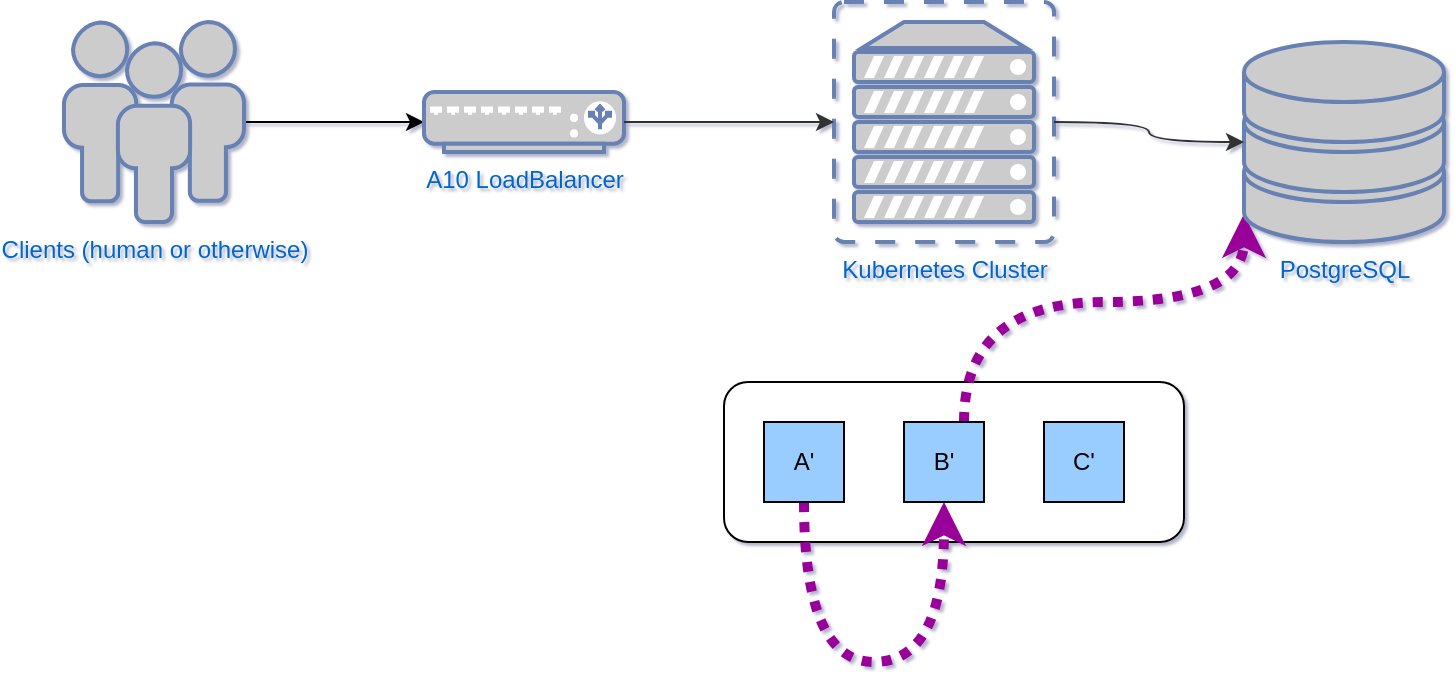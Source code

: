 <mxfile version="10.6.7" type="github"><diagram id="4JeICgyDTQAdmOD53Of8" name="Page-1"><mxGraphModel dx="1419" dy="969" grid="1" gridSize="10" guides="1" tooltips="1" connect="1" arrows="1" fold="1" page="1" pageScale="1" pageWidth="1100" pageHeight="850" math="0" shadow="1"><root><mxCell id="0"/><mxCell id="1" parent="0"/><mxCell id="j8Kb2eOcAkNgNtQ1C6Nc-17" style="edgeStyle=orthogonalEdgeStyle;curved=1;rounded=0;orthogonalLoop=1;jettySize=auto;html=1;exitX=1;exitY=0.5;exitDx=0;exitDy=0;exitPerimeter=0;entryX=0;entryY=0.5;entryDx=0;entryDy=0;entryPerimeter=0;" parent="1" source="XMhGtbpjUezIhQE0Jc4S-1" target="XMhGtbpjUezIhQE0Jc4S-4" edge="1"><mxGeometry relative="1" as="geometry"/></mxCell><mxCell id="XMhGtbpjUezIhQE0Jc4S-1" value="Clients (human or otherwise)" style="fontColor=#0066CC;verticalAlign=top;verticalLabelPosition=bottom;labelPosition=center;align=center;html=1;outlineConnect=0;fillColor=#CCCCCC;strokeColor=#6881B3;gradientColor=none;gradientDirection=north;strokeWidth=2;shape=mxgraph.networks.users;" parent="1" vertex="1"><mxGeometry x="90" y="280" width="90" height="100" as="geometry"/></mxCell><mxCell id="XMhGtbpjUezIhQE0Jc4S-4" value="A10 LoadBalancer" style="fontColor=#0066CC;verticalAlign=top;verticalLabelPosition=bottom;labelPosition=center;align=center;html=1;outlineConnect=0;fillColor=#CCCCCC;strokeColor=#6881B3;gradientColor=none;gradientDirection=north;strokeWidth=2;shape=mxgraph.networks.load_balancer;" parent="1" vertex="1"><mxGeometry x="270" y="315" width="100" height="30" as="geometry"/></mxCell><mxCell id="GcbXfp2duSHcIpgu96tg-1" value="&lt;div&gt;Kubernetes Cluster&lt;br&gt;&lt;/div&gt;" style="fontColor=#0066CC;verticalAlign=top;verticalLabelPosition=bottom;labelPosition=center;align=center;html=1;outlineConnect=0;fillColor=#CCCCCC;strokeColor=#6881B3;gradientColor=none;gradientDirection=north;strokeWidth=2;shape=mxgraph.networks.virtual_server;" parent="1" vertex="1"><mxGeometry x="475" y="270" width="110" height="120" as="geometry"/></mxCell><mxCell id="j8Kb2eOcAkNgNtQ1C6Nc-18" value="Traffic" style="" parent="0"/><mxCell id="GcbXfp2duSHcIpgu96tg-8" value="" style="rounded=1;whiteSpace=wrap;html=1;" parent="j8Kb2eOcAkNgNtQ1C6Nc-18" vertex="1"><mxGeometry x="420" y="460" width="230" height="80" as="geometry"/></mxCell><mxCell id="ElgUB-tGWWRG1LwNUn1j-3" style="edgeStyle=orthogonalEdgeStyle;curved=1;rounded=0;orthogonalLoop=1;jettySize=auto;html=1;exitX=0.5;exitY=1;exitDx=0;exitDy=0;entryX=0.5;entryY=1;entryDx=0;entryDy=0;strokeColor=#990099;strokeWidth=5;fillColor=#e1d5e7;dashed=1;dashPattern=1 1;" edge="1" parent="j8Kb2eOcAkNgNtQ1C6Nc-18" source="GcbXfp2duSHcIpgu96tg-9" target="GcbXfp2duSHcIpgu96tg-11"><mxGeometry relative="1" as="geometry"><Array as="points"><mxPoint x="460" y="600"/><mxPoint x="530" y="600"/></Array></mxGeometry></mxCell><mxCell id="GcbXfp2duSHcIpgu96tg-9" value="A'" style="whiteSpace=wrap;html=1;aspect=fixed;fillColor=#99CCFF;" parent="j8Kb2eOcAkNgNtQ1C6Nc-18" vertex="1"><mxGeometry x="440" y="480" width="40" height="40" as="geometry"/></mxCell><mxCell id="GcbXfp2duSHcIpgu96tg-10" value="C'" style="whiteSpace=wrap;html=1;aspect=fixed;fillColor=#99CCFF;" parent="j8Kb2eOcAkNgNtQ1C6Nc-18" vertex="1"><mxGeometry x="580" y="480" width="40" height="40" as="geometry"/></mxCell><mxCell id="ElgUB-tGWWRG1LwNUn1j-4" style="edgeStyle=orthogonalEdgeStyle;curved=1;rounded=0;orthogonalLoop=1;jettySize=auto;html=1;exitX=0.75;exitY=0;exitDx=0;exitDy=0;entryX=0;entryY=0.86;entryDx=0;entryDy=0;entryPerimeter=0;dashed=1;dashPattern=1 1;strokeColor=#990099;strokeWidth=5;fillColor=#e1d5e7;" edge="1" parent="j8Kb2eOcAkNgNtQ1C6Nc-18" source="GcbXfp2duSHcIpgu96tg-11" target="vK3_JltZR_AwvpHX9SfV-21"><mxGeometry relative="1" as="geometry"><Array as="points"><mxPoint x="540" y="420"/><mxPoint x="680" y="420"/></Array></mxGeometry></mxCell><mxCell id="GcbXfp2duSHcIpgu96tg-11" value="B'" style="whiteSpace=wrap;html=1;aspect=fixed;fillColor=#99CCFF;" parent="j8Kb2eOcAkNgNtQ1C6Nc-18" vertex="1"><mxGeometry x="510" y="480" width="40" height="40" as="geometry"/></mxCell><mxCell id="vK3_JltZR_AwvpHX9SfV-21" value="&lt;div&gt;PostgreSQL&lt;/div&gt;" style="fontColor=#0066CC;verticalAlign=top;verticalLabelPosition=bottom;labelPosition=center;align=center;html=1;outlineConnect=0;fillColor=#CCCCCC;strokeColor=#6881B3;gradientColor=none;gradientDirection=north;strokeWidth=2;shape=mxgraph.networks.storage;" parent="j8Kb2eOcAkNgNtQ1C6Nc-18" vertex="1"><mxGeometry x="680" y="290" width="100" height="100" as="geometry"/></mxCell><mxCell id="ElgUB-tGWWRG1LwNUn1j-1" style="edgeStyle=orthogonalEdgeStyle;curved=1;rounded=0;orthogonalLoop=1;jettySize=auto;html=1;exitX=1;exitY=0.5;exitDx=0;exitDy=0;exitPerimeter=0;strokeColor=#333333;strokeWidth=1;fillColor=#e1d5e7;" edge="1" parent="j8Kb2eOcAkNgNtQ1C6Nc-18" source="XMhGtbpjUezIhQE0Jc4S-4" target="GcbXfp2duSHcIpgu96tg-1"><mxGeometry relative="1" as="geometry"/></mxCell><mxCell id="ElgUB-tGWWRG1LwNUn1j-2" style="edgeStyle=orthogonalEdgeStyle;curved=1;rounded=0;orthogonalLoop=1;jettySize=auto;html=1;exitX=1;exitY=0.5;exitDx=0;exitDy=0;exitPerimeter=0;strokeColor=#333333;strokeWidth=1;fillColor=#e1d5e7;" edge="1" parent="j8Kb2eOcAkNgNtQ1C6Nc-18" source="GcbXfp2duSHcIpgu96tg-1" target="vK3_JltZR_AwvpHX9SfV-21"><mxGeometry relative="1" as="geometry"/></mxCell></root></mxGraphModel></diagram></mxfile>
